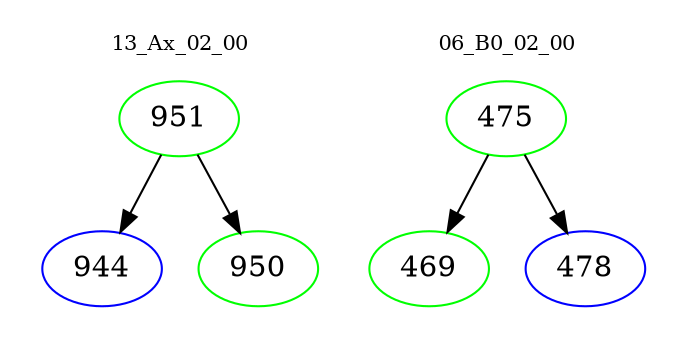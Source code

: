 digraph{
subgraph cluster_0 {
color = white
label = "13_Ax_02_00";
fontsize=10;
T0_951 [label="951", color="green"]
T0_951 -> T0_944 [color="black"]
T0_944 [label="944", color="blue"]
T0_951 -> T0_950 [color="black"]
T0_950 [label="950", color="green"]
}
subgraph cluster_1 {
color = white
label = "06_B0_02_00";
fontsize=10;
T1_475 [label="475", color="green"]
T1_475 -> T1_469 [color="black"]
T1_469 [label="469", color="green"]
T1_475 -> T1_478 [color="black"]
T1_478 [label="478", color="blue"]
}
}
